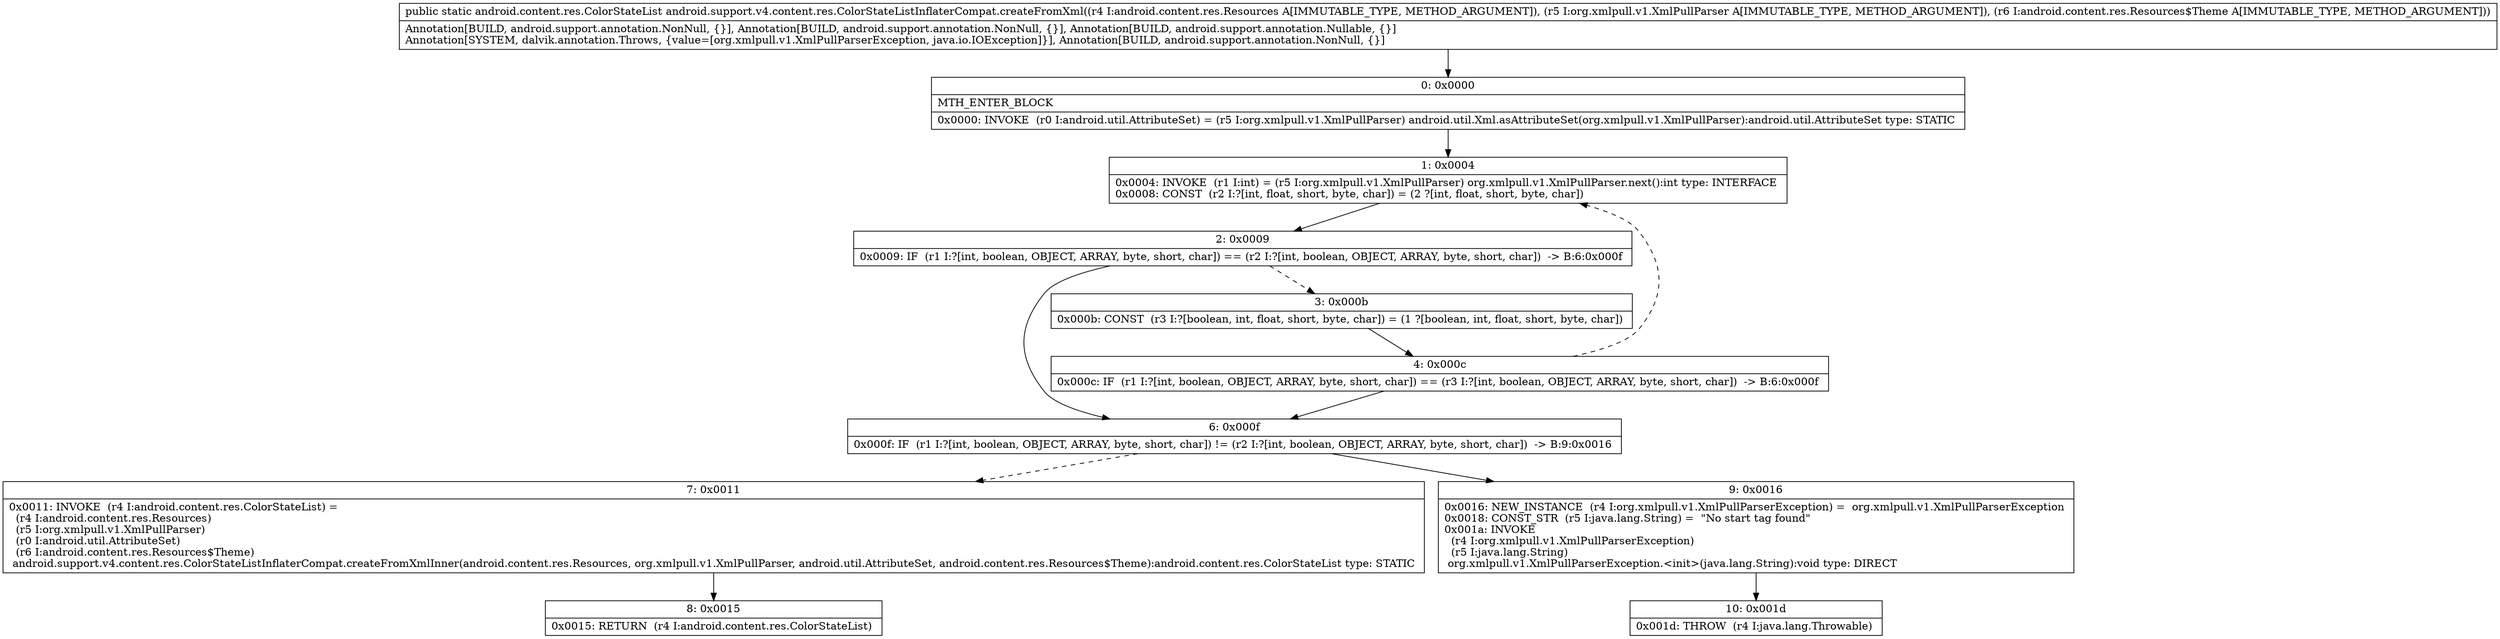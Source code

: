 digraph "CFG forandroid.support.v4.content.res.ColorStateListInflaterCompat.createFromXml(Landroid\/content\/res\/Resources;Lorg\/xmlpull\/v1\/XmlPullParser;Landroid\/content\/res\/Resources$Theme;)Landroid\/content\/res\/ColorStateList;" {
Node_0 [shape=record,label="{0\:\ 0x0000|MTH_ENTER_BLOCK\l|0x0000: INVOKE  (r0 I:android.util.AttributeSet) = (r5 I:org.xmlpull.v1.XmlPullParser) android.util.Xml.asAttributeSet(org.xmlpull.v1.XmlPullParser):android.util.AttributeSet type: STATIC \l}"];
Node_1 [shape=record,label="{1\:\ 0x0004|0x0004: INVOKE  (r1 I:int) = (r5 I:org.xmlpull.v1.XmlPullParser) org.xmlpull.v1.XmlPullParser.next():int type: INTERFACE \l0x0008: CONST  (r2 I:?[int, float, short, byte, char]) = (2 ?[int, float, short, byte, char]) \l}"];
Node_2 [shape=record,label="{2\:\ 0x0009|0x0009: IF  (r1 I:?[int, boolean, OBJECT, ARRAY, byte, short, char]) == (r2 I:?[int, boolean, OBJECT, ARRAY, byte, short, char])  \-\> B:6:0x000f \l}"];
Node_3 [shape=record,label="{3\:\ 0x000b|0x000b: CONST  (r3 I:?[boolean, int, float, short, byte, char]) = (1 ?[boolean, int, float, short, byte, char]) \l}"];
Node_4 [shape=record,label="{4\:\ 0x000c|0x000c: IF  (r1 I:?[int, boolean, OBJECT, ARRAY, byte, short, char]) == (r3 I:?[int, boolean, OBJECT, ARRAY, byte, short, char])  \-\> B:6:0x000f \l}"];
Node_6 [shape=record,label="{6\:\ 0x000f|0x000f: IF  (r1 I:?[int, boolean, OBJECT, ARRAY, byte, short, char]) != (r2 I:?[int, boolean, OBJECT, ARRAY, byte, short, char])  \-\> B:9:0x0016 \l}"];
Node_7 [shape=record,label="{7\:\ 0x0011|0x0011: INVOKE  (r4 I:android.content.res.ColorStateList) = \l  (r4 I:android.content.res.Resources)\l  (r5 I:org.xmlpull.v1.XmlPullParser)\l  (r0 I:android.util.AttributeSet)\l  (r6 I:android.content.res.Resources$Theme)\l android.support.v4.content.res.ColorStateListInflaterCompat.createFromXmlInner(android.content.res.Resources, org.xmlpull.v1.XmlPullParser, android.util.AttributeSet, android.content.res.Resources$Theme):android.content.res.ColorStateList type: STATIC \l}"];
Node_8 [shape=record,label="{8\:\ 0x0015|0x0015: RETURN  (r4 I:android.content.res.ColorStateList) \l}"];
Node_9 [shape=record,label="{9\:\ 0x0016|0x0016: NEW_INSTANCE  (r4 I:org.xmlpull.v1.XmlPullParserException) =  org.xmlpull.v1.XmlPullParserException \l0x0018: CONST_STR  (r5 I:java.lang.String) =  \"No start tag found\" \l0x001a: INVOKE  \l  (r4 I:org.xmlpull.v1.XmlPullParserException)\l  (r5 I:java.lang.String)\l org.xmlpull.v1.XmlPullParserException.\<init\>(java.lang.String):void type: DIRECT \l}"];
Node_10 [shape=record,label="{10\:\ 0x001d|0x001d: THROW  (r4 I:java.lang.Throwable) \l}"];
MethodNode[shape=record,label="{public static android.content.res.ColorStateList android.support.v4.content.res.ColorStateListInflaterCompat.createFromXml((r4 I:android.content.res.Resources A[IMMUTABLE_TYPE, METHOD_ARGUMENT]), (r5 I:org.xmlpull.v1.XmlPullParser A[IMMUTABLE_TYPE, METHOD_ARGUMENT]), (r6 I:android.content.res.Resources$Theme A[IMMUTABLE_TYPE, METHOD_ARGUMENT]))  | Annotation[BUILD, android.support.annotation.NonNull, \{\}], Annotation[BUILD, android.support.annotation.NonNull, \{\}], Annotation[BUILD, android.support.annotation.Nullable, \{\}]\lAnnotation[SYSTEM, dalvik.annotation.Throws, \{value=[org.xmlpull.v1.XmlPullParserException, java.io.IOException]\}], Annotation[BUILD, android.support.annotation.NonNull, \{\}]\l}"];
MethodNode -> Node_0;
Node_0 -> Node_1;
Node_1 -> Node_2;
Node_2 -> Node_3[style=dashed];
Node_2 -> Node_6;
Node_3 -> Node_4;
Node_4 -> Node_6;
Node_4 -> Node_1[style=dashed];
Node_6 -> Node_7[style=dashed];
Node_6 -> Node_9;
Node_7 -> Node_8;
Node_9 -> Node_10;
}

